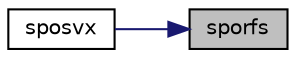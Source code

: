 digraph "sporfs"
{
 // LATEX_PDF_SIZE
  edge [fontname="Helvetica",fontsize="10",labelfontname="Helvetica",labelfontsize="10"];
  node [fontname="Helvetica",fontsize="10",shape=record];
  rankdir="RL";
  Node1 [label="sporfs",height=0.2,width=0.4,color="black", fillcolor="grey75", style="filled", fontcolor="black",tooltip="SPORFS"];
  Node1 -> Node2 [dir="back",color="midnightblue",fontsize="10",style="solid",fontname="Helvetica"];
  Node2 [label="sposvx",height=0.2,width=0.4,color="black", fillcolor="white", style="filled",URL="$sposvx_8f.html#a4c54383b53b5b6890439e6b6e874fb06",tooltip="SPOSVX computes the solution to system of linear equations A * X = B for PO matrices"];
}
